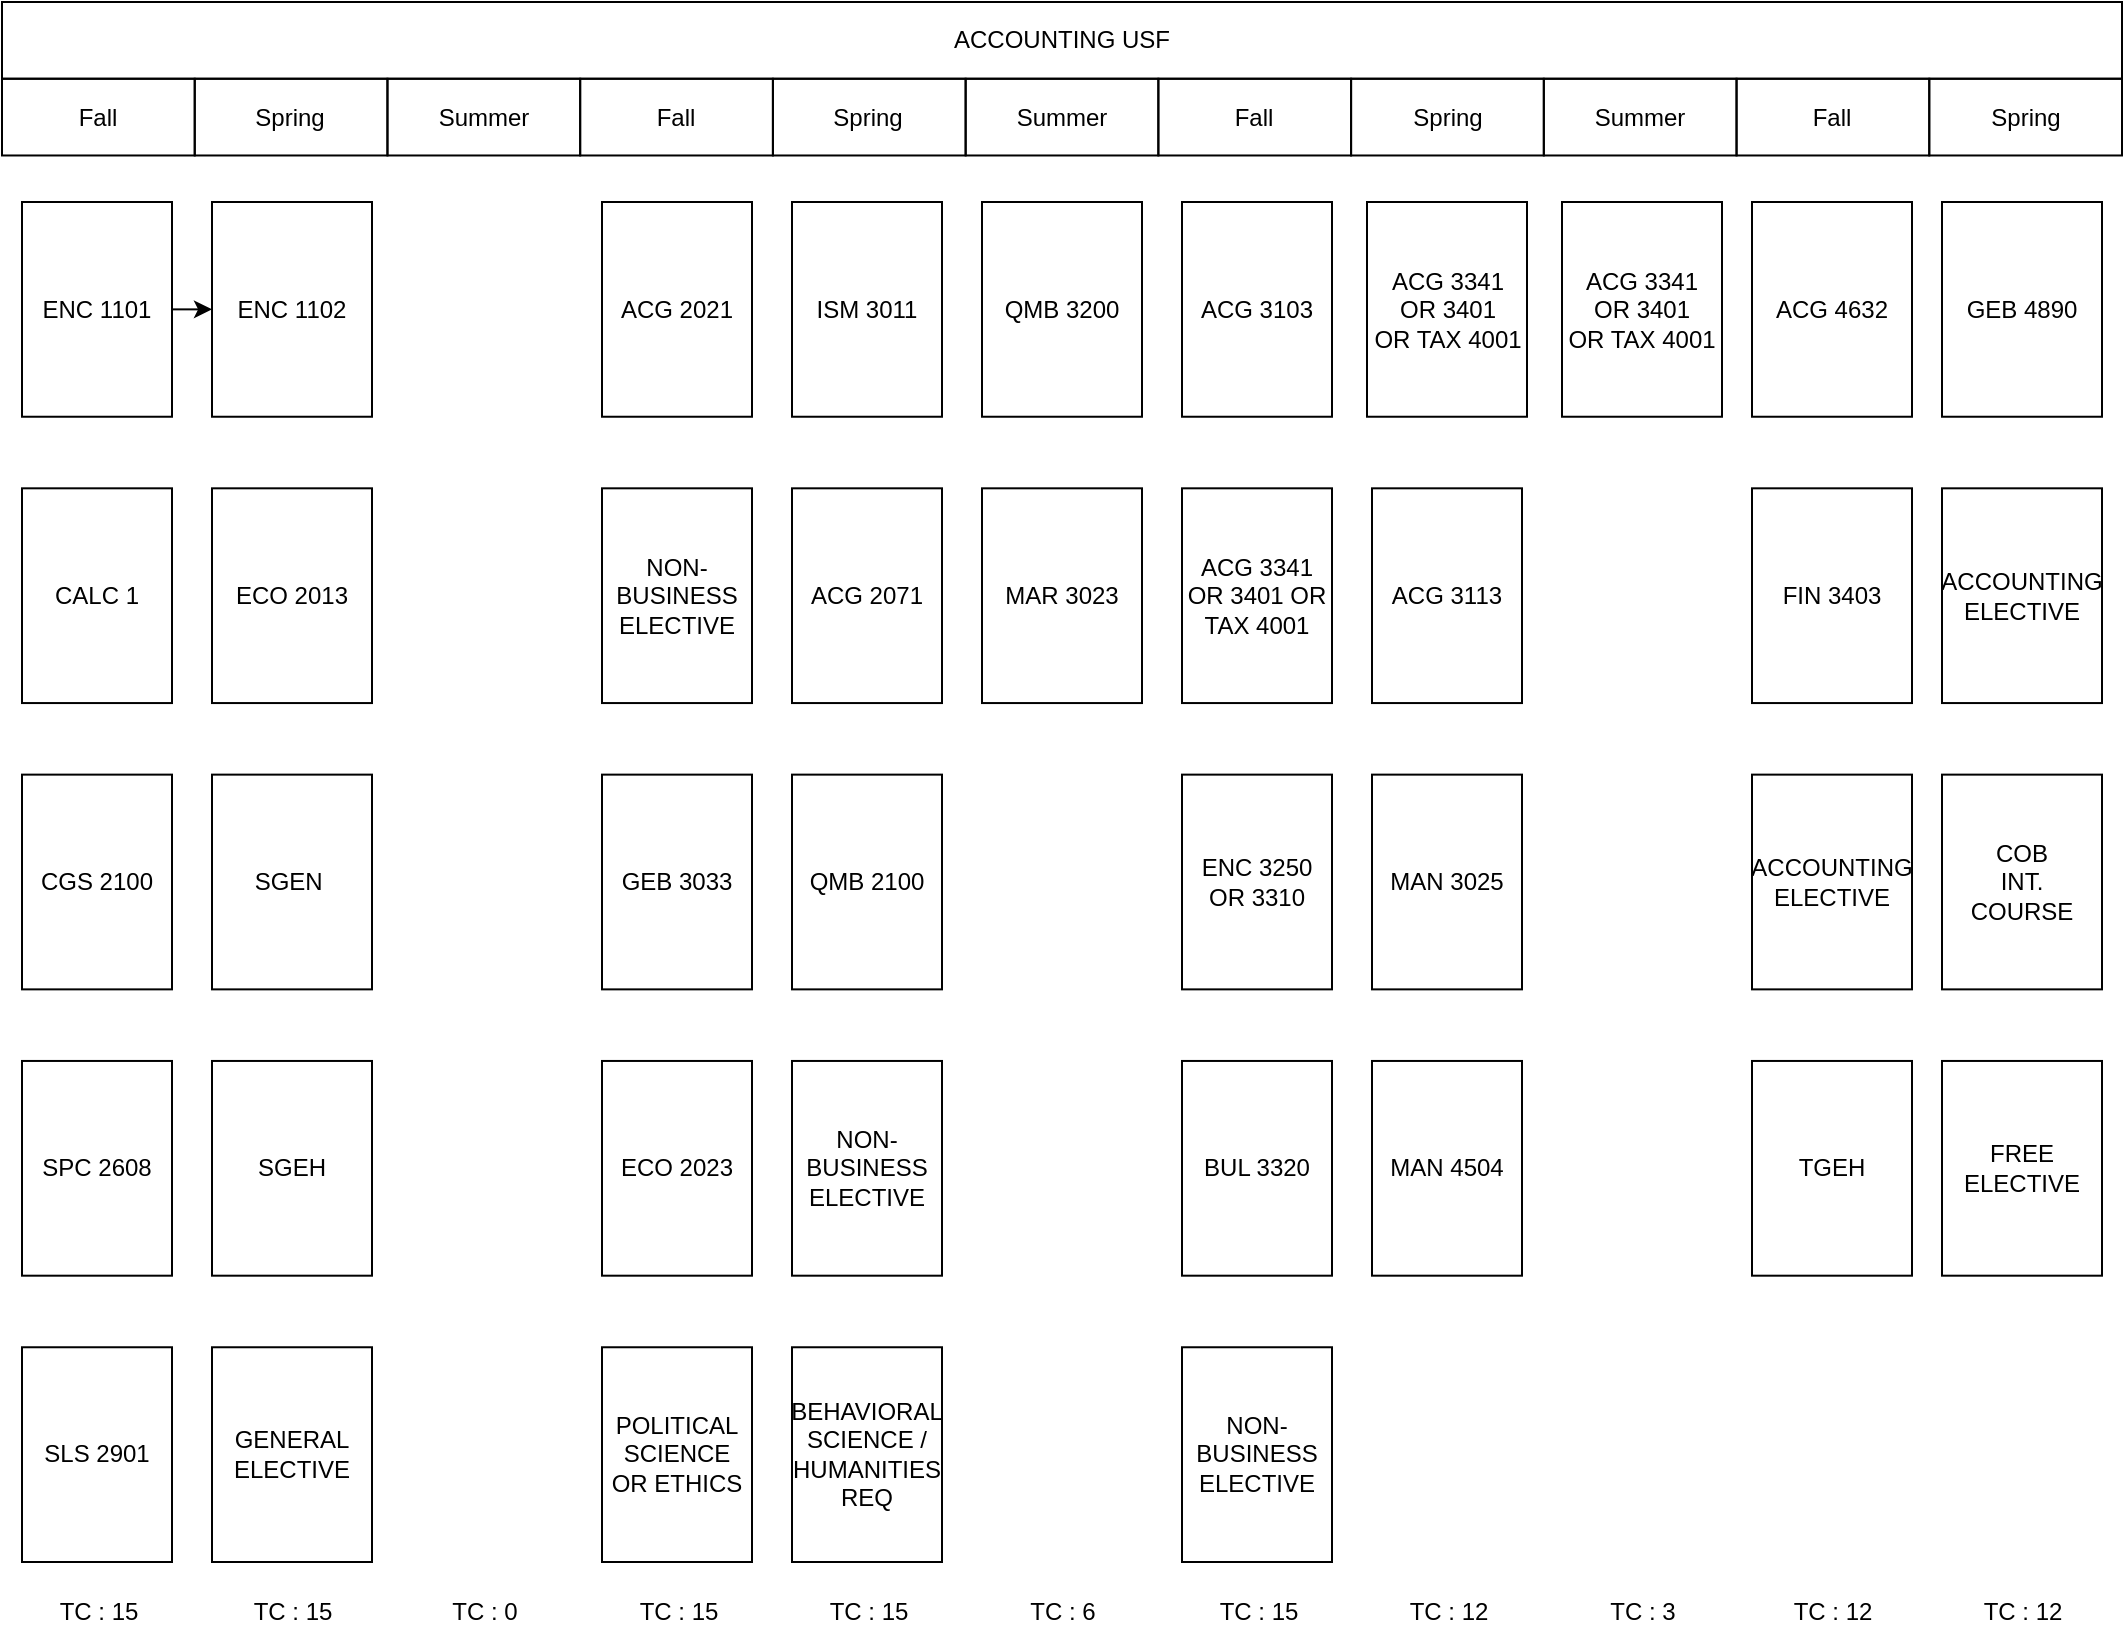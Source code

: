 <mxfile version="13.0.9" type="github"><diagram id="ovk_GYOw1_G2Cc5gP8Bi" name="Page-1"><mxGraphModel dx="963" dy="3663" grid="1" gridSize="5" guides="1" tooltips="1" connect="1" arrows="1" fold="1" page="1" pageScale="1" pageWidth="1100" pageHeight="850" math="0" shadow="0"><root><mxCell id="0"/><mxCell id="1" parent="0"/><mxCell id="ikFt4FJUYHhEIET1mu4B-127" value="" style="group" vertex="1" connectable="0" parent="1"><mxGeometry x="20" y="-1680" width="1060" height="76.74" as="geometry"/></mxCell><mxCell id="ikFt4FJUYHhEIET1mu4B-1" value="ACCOUNTING USF" style="rounded=0;whiteSpace=wrap;html=1;fillColor=none;" vertex="1" parent="ikFt4FJUYHhEIET1mu4B-127"><mxGeometry width="1060" height="38.37" as="geometry"/></mxCell><mxCell id="ikFt4FJUYHhEIET1mu4B-115" value="" style="group" vertex="1" connectable="0" parent="ikFt4FJUYHhEIET1mu4B-127"><mxGeometry y="38.37" width="1060" height="38.37" as="geometry"/></mxCell><mxCell id="ikFt4FJUYHhEIET1mu4B-113" value="" style="group" vertex="1" connectable="0" parent="ikFt4FJUYHhEIET1mu4B-115"><mxGeometry x="867.273" width="192.727" height="38.37" as="geometry"/></mxCell><mxCell id="ikFt4FJUYHhEIET1mu4B-48" value="Fall" style="rounded=0;whiteSpace=wrap;html=1;fillColor=none;" vertex="1" parent="ikFt4FJUYHhEIET1mu4B-113"><mxGeometry width="96.364" height="38.37" as="geometry"/></mxCell><mxCell id="ikFt4FJUYHhEIET1mu4B-49" value="Spring" style="rounded=0;whiteSpace=wrap;html=1;fillColor=none;" vertex="1" parent="ikFt4FJUYHhEIET1mu4B-113"><mxGeometry x="96.364" width="96.364" height="38.37" as="geometry"/></mxCell><mxCell id="ikFt4FJUYHhEIET1mu4B-40" value="" style="group" vertex="1" connectable="0" parent="ikFt4FJUYHhEIET1mu4B-115"><mxGeometry width="289.091" height="38.37" as="geometry"/></mxCell><mxCell id="ikFt4FJUYHhEIET1mu4B-33" value="" style="group" vertex="1" connectable="0" parent="ikFt4FJUYHhEIET1mu4B-40"><mxGeometry width="289.091" height="38.37" as="geometry"/></mxCell><mxCell id="ikFt4FJUYHhEIET1mu4B-2" value="Fall" style="rounded=0;whiteSpace=wrap;html=1;fillColor=none;" vertex="1" parent="ikFt4FJUYHhEIET1mu4B-33"><mxGeometry width="96.364" height="38.37" as="geometry"/></mxCell><mxCell id="ikFt4FJUYHhEIET1mu4B-22" value="Spring" style="rounded=0;whiteSpace=wrap;html=1;fillColor=none;" vertex="1" parent="ikFt4FJUYHhEIET1mu4B-33"><mxGeometry x="96.364" width="96.364" height="38.37" as="geometry"/></mxCell><mxCell id="ikFt4FJUYHhEIET1mu4B-23" value="Summer" style="rounded=0;whiteSpace=wrap;html=1;fillColor=none;" vertex="1" parent="ikFt4FJUYHhEIET1mu4B-33"><mxGeometry x="192.727" width="96.364" height="38.37" as="geometry"/></mxCell><mxCell id="ikFt4FJUYHhEIET1mu4B-41" value="" style="group" vertex="1" connectable="0" parent="ikFt4FJUYHhEIET1mu4B-115"><mxGeometry x="289.091" width="289.091" height="38.37" as="geometry"/></mxCell><mxCell id="ikFt4FJUYHhEIET1mu4B-42" value="" style="group" vertex="1" connectable="0" parent="ikFt4FJUYHhEIET1mu4B-41"><mxGeometry width="289.091" height="38.37" as="geometry"/></mxCell><mxCell id="ikFt4FJUYHhEIET1mu4B-43" value="Fall" style="rounded=0;whiteSpace=wrap;html=1;fillColor=none;" vertex="1" parent="ikFt4FJUYHhEIET1mu4B-42"><mxGeometry width="96.364" height="38.37" as="geometry"/></mxCell><mxCell id="ikFt4FJUYHhEIET1mu4B-44" value="Spring" style="rounded=0;whiteSpace=wrap;html=1;fillColor=none;" vertex="1" parent="ikFt4FJUYHhEIET1mu4B-42"><mxGeometry x="96.364" width="96.364" height="38.37" as="geometry"/></mxCell><mxCell id="ikFt4FJUYHhEIET1mu4B-45" value="Summer" style="rounded=0;whiteSpace=wrap;html=1;fillColor=none;" vertex="1" parent="ikFt4FJUYHhEIET1mu4B-42"><mxGeometry x="192.727" width="96.364" height="38.37" as="geometry"/></mxCell><mxCell id="ikFt4FJUYHhEIET1mu4B-51" value="" style="group" vertex="1" connectable="0" parent="ikFt4FJUYHhEIET1mu4B-115"><mxGeometry x="578.182" width="289.091" height="38.37" as="geometry"/></mxCell><mxCell id="ikFt4FJUYHhEIET1mu4B-52" value="" style="group" vertex="1" connectable="0" parent="ikFt4FJUYHhEIET1mu4B-51"><mxGeometry width="289.091" height="38.37" as="geometry"/></mxCell><mxCell id="ikFt4FJUYHhEIET1mu4B-53" value="Fall" style="rounded=0;whiteSpace=wrap;html=1;fillColor=none;" vertex="1" parent="ikFt4FJUYHhEIET1mu4B-52"><mxGeometry width="96.364" height="38.37" as="geometry"/></mxCell><mxCell id="ikFt4FJUYHhEIET1mu4B-54" value="Spring" style="rounded=0;whiteSpace=wrap;html=1;fillColor=none;" vertex="1" parent="ikFt4FJUYHhEIET1mu4B-52"><mxGeometry x="96.364" width="96.364" height="38.37" as="geometry"/></mxCell><mxCell id="ikFt4FJUYHhEIET1mu4B-55" value="Summer" style="rounded=0;whiteSpace=wrap;html=1;fillColor=none;" vertex="1" parent="ikFt4FJUYHhEIET1mu4B-52"><mxGeometry x="192.727" width="96.364" height="38.37" as="geometry"/></mxCell><mxCell id="ikFt4FJUYHhEIET1mu4B-66" value="ENC 1101" style="rounded=0;whiteSpace=wrap;html=1;fillColor=none;" vertex="1" parent="1"><mxGeometry x="30" y="-1580" width="75" height="107.368" as="geometry"/></mxCell><mxCell id="ikFt4FJUYHhEIET1mu4B-67" value="CALC 1" style="rounded=0;whiteSpace=wrap;html=1;fillColor=none;" vertex="1" parent="1"><mxGeometry x="30" y="-1436.842" width="75" height="107.368" as="geometry"/></mxCell><mxCell id="ikFt4FJUYHhEIET1mu4B-68" value="CGS 2100" style="rounded=0;whiteSpace=wrap;html=1;fillColor=none;" vertex="1" parent="1"><mxGeometry x="30" y="-1293.684" width="75" height="107.368" as="geometry"/></mxCell><mxCell id="ikFt4FJUYHhEIET1mu4B-69" value="SPC 2608" style="rounded=0;whiteSpace=wrap;html=1;fillColor=none;" vertex="1" parent="1"><mxGeometry x="30" y="-1150.526" width="75" height="107.368" as="geometry"/></mxCell><mxCell id="ikFt4FJUYHhEIET1mu4B-70" value="SLS 2901" style="rounded=0;whiteSpace=wrap;html=1;fillColor=none;" vertex="1" parent="1"><mxGeometry x="30" y="-1007.368" width="75" height="107.368" as="geometry"/></mxCell><mxCell id="ikFt4FJUYHhEIET1mu4B-71" value="ENC 1102" style="rounded=0;whiteSpace=wrap;html=1;fillColor=none;" vertex="1" parent="1"><mxGeometry x="125" y="-1580" width="80" height="107.368" as="geometry"/></mxCell><mxCell id="ikFt4FJUYHhEIET1mu4B-117" style="edgeStyle=orthogonalEdgeStyle;rounded=0;orthogonalLoop=1;jettySize=auto;html=1;entryX=0;entryY=0.5;entryDx=0;entryDy=0;exitX=1;exitY=0.5;exitDx=0;exitDy=0;" edge="1" parent="1" source="ikFt4FJUYHhEIET1mu4B-66" target="ikFt4FJUYHhEIET1mu4B-71"><mxGeometry relative="1" as="geometry"/></mxCell><mxCell id="ikFt4FJUYHhEIET1mu4B-100" value="ACG 3341 &lt;br&gt;OR 3401 &lt;br&gt;OR TAX 4001" style="rounded=0;whiteSpace=wrap;html=1;fillColor=none;" vertex="1" parent="1"><mxGeometry x="800" y="-1580" width="80" height="107.368" as="geometry"/></mxCell><mxCell id="ikFt4FJUYHhEIET1mu4B-75" value="ECO 2013" style="rounded=0;whiteSpace=wrap;html=1;fillColor=none;" vertex="1" parent="1"><mxGeometry x="125" y="-1436.842" width="80" height="107.368" as="geometry"/></mxCell><mxCell id="ikFt4FJUYHhEIET1mu4B-76" value="SGEN&amp;nbsp;" style="rounded=0;whiteSpace=wrap;html=1;fillColor=none;" vertex="1" parent="1"><mxGeometry x="125" y="-1293.684" width="80" height="107.368" as="geometry"/></mxCell><mxCell id="ikFt4FJUYHhEIET1mu4B-77" value="SGEH" style="rounded=0;whiteSpace=wrap;html=1;fillColor=none;" vertex="1" parent="1"><mxGeometry x="125" y="-1150.526" width="80" height="107.368" as="geometry"/></mxCell><mxCell id="ikFt4FJUYHhEIET1mu4B-78" value="GENERAL ELECTIVE" style="rounded=0;whiteSpace=wrap;html=1;fillColor=none;" vertex="1" parent="1"><mxGeometry x="125" y="-1007.368" width="80" height="107.368" as="geometry"/></mxCell><mxCell id="ikFt4FJUYHhEIET1mu4B-84" value="ISM 3011" style="rounded=0;whiteSpace=wrap;html=1;fillColor=none;" vertex="1" parent="1"><mxGeometry x="415" y="-1580" width="75" height="107.368" as="geometry"/></mxCell><mxCell id="ikFt4FJUYHhEIET1mu4B-85" value="ACG 2071" style="rounded=0;whiteSpace=wrap;html=1;fillColor=none;" vertex="1" parent="1"><mxGeometry x="415" y="-1436.842" width="75" height="107.368" as="geometry"/></mxCell><mxCell id="ikFt4FJUYHhEIET1mu4B-86" value="QMB 2100" style="rounded=0;whiteSpace=wrap;html=1;fillColor=none;" vertex="1" parent="1"><mxGeometry x="415" y="-1293.684" width="75" height="107.368" as="geometry"/></mxCell><mxCell id="ikFt4FJUYHhEIET1mu4B-87" value="NON-BUSINESS ELECTIVE" style="rounded=0;whiteSpace=wrap;html=1;fillColor=none;" vertex="1" parent="1"><mxGeometry x="415" y="-1150.526" width="75" height="107.368" as="geometry"/></mxCell><mxCell id="ikFt4FJUYHhEIET1mu4B-88" value="BEHAVIORAL&lt;br&gt;SCIENCE /&lt;br&gt;HUMANITIES&lt;br&gt;REQ" style="rounded=0;whiteSpace=wrap;html=1;fillColor=none;" vertex="1" parent="1"><mxGeometry x="415" y="-1007.368" width="75" height="107.368" as="geometry"/></mxCell><mxCell id="ikFt4FJUYHhEIET1mu4B-79" value="ACG 2021" style="rounded=0;whiteSpace=wrap;html=1;fillColor=none;" vertex="1" parent="1"><mxGeometry x="320" y="-1580" width="75" height="107.368" as="geometry"/></mxCell><mxCell id="ikFt4FJUYHhEIET1mu4B-80" value="GEB 3033" style="rounded=0;whiteSpace=wrap;html=1;fillColor=none;" vertex="1" parent="1"><mxGeometry x="320" y="-1293.684" width="75" height="107.368" as="geometry"/></mxCell><mxCell id="ikFt4FJUYHhEIET1mu4B-81" value="NON-BUSINESS ELECTIVE" style="rounded=0;whiteSpace=wrap;html=1;fillColor=none;" vertex="1" parent="1"><mxGeometry x="320" y="-1436.842" width="75" height="107.368" as="geometry"/></mxCell><mxCell id="ikFt4FJUYHhEIET1mu4B-82" value="POLITICAL SCIENCE OR ETHICS" style="rounded=0;whiteSpace=wrap;html=1;fillColor=none;" vertex="1" parent="1"><mxGeometry x="320" y="-1007.368" width="75" height="107.368" as="geometry"/></mxCell><mxCell id="ikFt4FJUYHhEIET1mu4B-83" value="ECO 2023" style="rounded=0;whiteSpace=wrap;html=1;fillColor=none;" vertex="1" parent="1"><mxGeometry x="320" y="-1150.526" width="75" height="107.368" as="geometry"/></mxCell><mxCell id="ikFt4FJUYHhEIET1mu4B-91" value="ACG 3103" style="rounded=0;whiteSpace=wrap;html=1;fillColor=none;" vertex="1" parent="1"><mxGeometry x="610" y="-1580" width="75" height="107.368" as="geometry"/></mxCell><mxCell id="ikFt4FJUYHhEIET1mu4B-92" value="ACG 3341 OR 3401 OR TAX 4001" style="rounded=0;whiteSpace=wrap;html=1;fillColor=none;" vertex="1" parent="1"><mxGeometry x="610" y="-1436.842" width="75" height="107.368" as="geometry"/></mxCell><mxCell id="ikFt4FJUYHhEIET1mu4B-93" value="ENC 3250 OR 3310" style="rounded=0;whiteSpace=wrap;html=1;fillColor=none;" vertex="1" parent="1"><mxGeometry x="610" y="-1293.684" width="75" height="107.368" as="geometry"/></mxCell><mxCell id="ikFt4FJUYHhEIET1mu4B-94" value="BUL 3320&lt;span style=&quot;color: rgba(0 , 0 , 0 , 0) ; font-family: monospace ; font-size: 0px&quot;&gt;%3CmxGraphModel%3E%3Croot%3E%3CmxCell%20id%3D%220%22%2F%3E%3CmxCell%20id%3D%221%22%20parent%3D%220%22%2F%3E%3CmxCell%20id%3D%222%22%20value%3D%22ENC%203250%20OR%203310%22%20style%3D%22rounded%3D0%3BwhiteSpace%3Dwrap%3Bhtml%3D1%3BfillColor%3Dnone%3B%22%20vertex%3D%221%22%20parent%3D%221%22%3E%3CmxGeometry%20x%3D%22560%22%20y%3D%22-1440%22%20width%3D%2270%22%20height%3D%2260%22%20as%3D%22geometry%22%2F%3E%3C%2FmxCell%3E%3C%2Froot%3E%3C%2FmxGraphModel%3E&lt;/span&gt;" style="rounded=0;whiteSpace=wrap;html=1;fillColor=none;" vertex="1" parent="1"><mxGeometry x="610" y="-1150.526" width="75" height="107.368" as="geometry"/></mxCell><mxCell id="ikFt4FJUYHhEIET1mu4B-95" value="NON-BUSINESS ELECTIVE" style="rounded=0;whiteSpace=wrap;html=1;fillColor=none;" vertex="1" parent="1"><mxGeometry x="610" y="-1007.368" width="75" height="107.368" as="geometry"/></mxCell><mxCell id="ikFt4FJUYHhEIET1mu4B-96" value="ACG 3113" style="rounded=0;whiteSpace=wrap;html=1;fillColor=none;" vertex="1" parent="1"><mxGeometry x="705" y="-1436.842" width="75" height="107.368" as="geometry"/></mxCell><mxCell id="ikFt4FJUYHhEIET1mu4B-98" value="MAN 3025" style="rounded=0;whiteSpace=wrap;html=1;fillColor=none;" vertex="1" parent="1"><mxGeometry x="705" y="-1293.684" width="75" height="107.368" as="geometry"/></mxCell><mxCell id="ikFt4FJUYHhEIET1mu4B-99" value="MAN 4504" style="rounded=0;whiteSpace=wrap;html=1;fillColor=none;" vertex="1" parent="1"><mxGeometry x="705" y="-1150.526" width="75" height="107.368" as="geometry"/></mxCell><mxCell id="ikFt4FJUYHhEIET1mu4B-89" value="QMB 3200" style="rounded=0;whiteSpace=wrap;html=1;fillColor=none;" vertex="1" parent="1"><mxGeometry x="510" y="-1580" width="80" height="107.368" as="geometry"/></mxCell><mxCell id="ikFt4FJUYHhEIET1mu4B-90" value="MAR 3023" style="rounded=0;whiteSpace=wrap;html=1;fillColor=none;" vertex="1" parent="1"><mxGeometry x="510" y="-1436.842" width="80" height="107.368" as="geometry"/></mxCell><mxCell id="ikFt4FJUYHhEIET1mu4B-101" value="ACG 4632" style="rounded=0;whiteSpace=wrap;html=1;fillColor=none;" vertex="1" parent="1"><mxGeometry x="895" y="-1580" width="80" height="107.368" as="geometry"/></mxCell><mxCell id="ikFt4FJUYHhEIET1mu4B-102" value="FIN 3403" style="rounded=0;whiteSpace=wrap;html=1;fillColor=none;" vertex="1" parent="1"><mxGeometry x="895" y="-1436.842" width="80" height="107.368" as="geometry"/></mxCell><mxCell id="ikFt4FJUYHhEIET1mu4B-103" value="ACCOUNTING&lt;br&gt;ELECTIVE" style="rounded=0;whiteSpace=wrap;html=1;fillColor=none;" vertex="1" parent="1"><mxGeometry x="895" y="-1293.684" width="80" height="107.368" as="geometry"/></mxCell><mxCell id="ikFt4FJUYHhEIET1mu4B-104" value="TGEH" style="rounded=0;whiteSpace=wrap;html=1;fillColor=none;" vertex="1" parent="1"><mxGeometry x="895" y="-1150.526" width="80" height="107.368" as="geometry"/></mxCell><mxCell id="ikFt4FJUYHhEIET1mu4B-105" value="GEB 4890" style="rounded=0;whiteSpace=wrap;html=1;fillColor=none;" vertex="1" parent="1"><mxGeometry x="990" y="-1580" width="80" height="107.368" as="geometry"/></mxCell><mxCell id="ikFt4FJUYHhEIET1mu4B-108" value="ACCOUNTING&lt;br&gt;ELECTIVE" style="rounded=0;whiteSpace=wrap;html=1;fillColor=none;" vertex="1" parent="1"><mxGeometry x="990" y="-1436.842" width="80" height="107.368" as="geometry"/></mxCell><mxCell id="ikFt4FJUYHhEIET1mu4B-109" value="COB&lt;br&gt;INT.&lt;br&gt;COURSE" style="rounded=0;whiteSpace=wrap;html=1;fillColor=none;" vertex="1" parent="1"><mxGeometry x="990" y="-1293.684" width="80" height="107.368" as="geometry"/></mxCell><mxCell id="ikFt4FJUYHhEIET1mu4B-110" value="FREE ELECTIVE" style="rounded=0;whiteSpace=wrap;html=1;fillColor=none;" vertex="1" parent="1"><mxGeometry x="990" y="-1150.526" width="80" height="107.368" as="geometry"/></mxCell><mxCell id="ikFt4FJUYHhEIET1mu4B-129" value="ACG 3341 &lt;br&gt;OR 3401 &lt;br&gt;OR TAX 4001" style="rounded=0;whiteSpace=wrap;html=1;fillColor=none;" vertex="1" parent="1"><mxGeometry x="702.5" y="-1580" width="80" height="107.368" as="geometry"/></mxCell><mxCell id="ikFt4FJUYHhEIET1mu4B-130" value="TC : 15" style="text;html=1;align=center;verticalAlign=middle;resizable=0;points=[];autosize=1;" vertex="1" parent="1"><mxGeometry x="42.5" y="-885" width="50" height="20" as="geometry"/></mxCell><mxCell id="ikFt4FJUYHhEIET1mu4B-131" value="TC : 15" style="text;html=1;align=center;verticalAlign=middle;resizable=0;points=[];autosize=1;" vertex="1" parent="1"><mxGeometry x="140" y="-885" width="50" height="20" as="geometry"/></mxCell><mxCell id="ikFt4FJUYHhEIET1mu4B-132" value="TC : 15" style="text;html=1;align=center;verticalAlign=middle;resizable=0;points=[];autosize=1;" vertex="1" parent="1"><mxGeometry x="332.5" y="-885" width="50" height="20" as="geometry"/></mxCell><mxCell id="ikFt4FJUYHhEIET1mu4B-133" value="TC : 15" style="text;html=1;align=center;verticalAlign=middle;resizable=0;points=[];autosize=1;" vertex="1" parent="1"><mxGeometry x="427.5" y="-885" width="50" height="20" as="geometry"/></mxCell><mxCell id="ikFt4FJUYHhEIET1mu4B-134" value="TC : 15" style="text;html=1;align=center;verticalAlign=middle;resizable=0;points=[];autosize=1;" vertex="1" parent="1"><mxGeometry x="622.5" y="-885" width="50" height="20" as="geometry"/></mxCell><mxCell id="ikFt4FJUYHhEIET1mu4B-135" value="TC : 12" style="text;html=1;align=center;verticalAlign=middle;resizable=0;points=[];autosize=1;" vertex="1" parent="1"><mxGeometry x="717.5" y="-885" width="50" height="20" as="geometry"/></mxCell><mxCell id="ikFt4FJUYHhEIET1mu4B-136" value="TC : 12" style="text;html=1;align=center;verticalAlign=middle;resizable=0;points=[];autosize=1;" vertex="1" parent="1"><mxGeometry x="910" y="-885" width="50" height="20" as="geometry"/></mxCell><mxCell id="ikFt4FJUYHhEIET1mu4B-137" value="TC : 12" style="text;html=1;align=center;verticalAlign=middle;resizable=0;points=[];autosize=1;" vertex="1" parent="1"><mxGeometry x="1005" y="-885" width="50" height="20" as="geometry"/></mxCell><mxCell id="ikFt4FJUYHhEIET1mu4B-138" value="TC : 0" style="text;html=1;align=center;verticalAlign=middle;resizable=0;points=[];autosize=1;" vertex="1" parent="1"><mxGeometry x="238" y="-885" width="45" height="20" as="geometry"/></mxCell><mxCell id="ikFt4FJUYHhEIET1mu4B-139" value="TC : 6" style="text;html=1;align=center;verticalAlign=middle;resizable=0;points=[];autosize=1;" vertex="1" parent="1"><mxGeometry x="527.5" y="-885" width="45" height="20" as="geometry"/></mxCell><mxCell id="ikFt4FJUYHhEIET1mu4B-140" value="TC : 3" style="text;html=1;align=center;verticalAlign=middle;resizable=0;points=[];autosize=1;" vertex="1" parent="1"><mxGeometry x="817.5" y="-885" width="45" height="20" as="geometry"/></mxCell></root></mxGraphModel></diagram></mxfile>